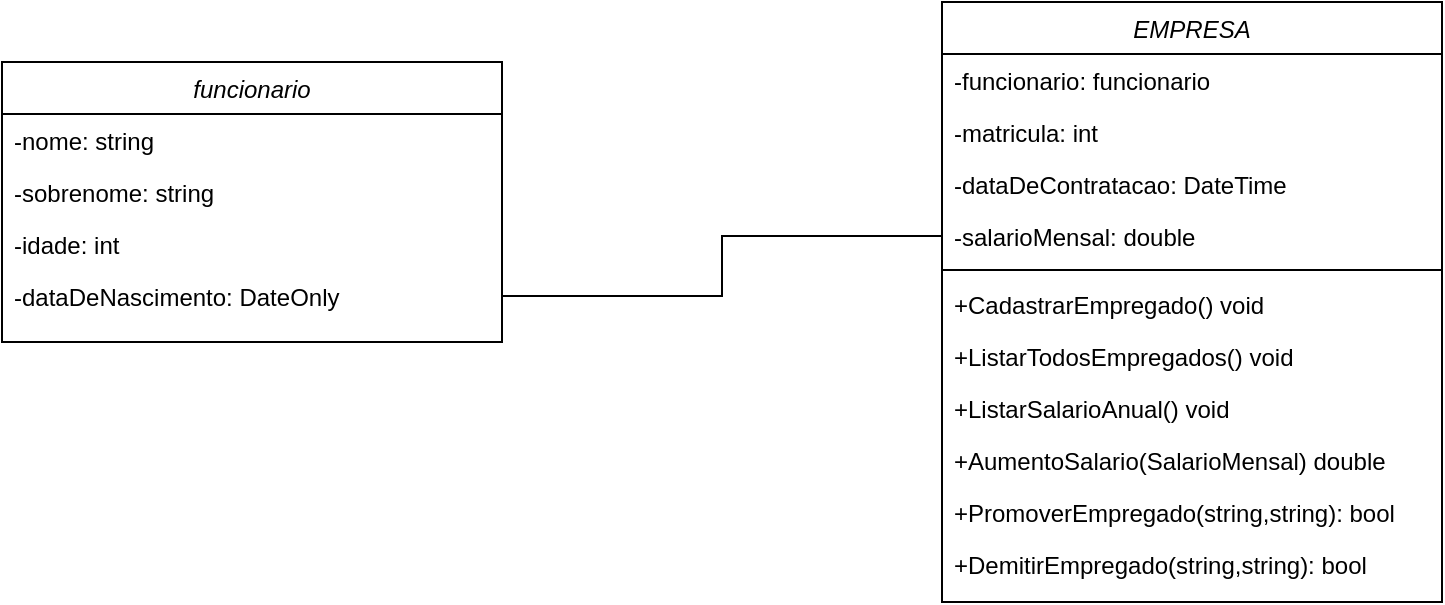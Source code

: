 <mxfile version="22.0.4" type="github">
  <diagram id="C5RBs43oDa-KdzZeNtuy" name="Page-1">
    <mxGraphModel dx="778" dy="522" grid="1" gridSize="10" guides="1" tooltips="1" connect="1" arrows="1" fold="1" page="1" pageScale="1" pageWidth="827" pageHeight="1169" math="0" shadow="0">
      <root>
        <mxCell id="WIyWlLk6GJQsqaUBKTNV-0" />
        <mxCell id="WIyWlLk6GJQsqaUBKTNV-1" parent="WIyWlLk6GJQsqaUBKTNV-0" />
        <mxCell id="0zaWkgmsqDVjbQXVcAwj-0" value="funcionario" style="swimlane;fontStyle=2;align=center;verticalAlign=top;childLayout=stackLayout;horizontal=1;startSize=26;horizontalStack=0;resizeParent=1;resizeLast=0;collapsible=1;marginBottom=0;rounded=0;shadow=0;strokeWidth=1;" parent="WIyWlLk6GJQsqaUBKTNV-1" vertex="1">
          <mxGeometry x="60" y="100" width="250" height="140" as="geometry">
            <mxRectangle x="230" y="140" width="160" height="26" as="alternateBounds" />
          </mxGeometry>
        </mxCell>
        <mxCell id="0zaWkgmsqDVjbQXVcAwj-1" value="-nome: string" style="text;align=left;verticalAlign=top;spacingLeft=4;spacingRight=4;overflow=hidden;rotatable=0;points=[[0,0.5],[1,0.5]];portConstraint=eastwest;" parent="0zaWkgmsqDVjbQXVcAwj-0" vertex="1">
          <mxGeometry y="26" width="250" height="26" as="geometry" />
        </mxCell>
        <mxCell id="0zaWkgmsqDVjbQXVcAwj-2" value="-sobrenome: string" style="text;align=left;verticalAlign=top;spacingLeft=4;spacingRight=4;overflow=hidden;rotatable=0;points=[[0,0.5],[1,0.5]];portConstraint=eastwest;" parent="0zaWkgmsqDVjbQXVcAwj-0" vertex="1">
          <mxGeometry y="52" width="250" height="26" as="geometry" />
        </mxCell>
        <mxCell id="0zaWkgmsqDVjbQXVcAwj-3" value="-idade: int" style="text;align=left;verticalAlign=top;spacingLeft=4;spacingRight=4;overflow=hidden;rotatable=0;points=[[0,0.5],[1,0.5]];portConstraint=eastwest;rounded=0;shadow=0;html=0;" parent="0zaWkgmsqDVjbQXVcAwj-0" vertex="1">
          <mxGeometry y="78" width="250" height="26" as="geometry" />
        </mxCell>
        <mxCell id="0zaWkgmsqDVjbQXVcAwj-11" value="-dataDeNascimento: DateOnly&#xa;" style="text;align=left;verticalAlign=top;spacingLeft=4;spacingRight=4;overflow=hidden;rotatable=0;points=[[0,0.5],[1,0.5]];portConstraint=eastwest;rounded=0;shadow=0;html=0;" parent="0zaWkgmsqDVjbQXVcAwj-0" vertex="1">
          <mxGeometry y="104" width="250" height="26" as="geometry" />
        </mxCell>
        <mxCell id="0zaWkgmsqDVjbQXVcAwj-14" value="EMPRESA" style="swimlane;fontStyle=2;align=center;verticalAlign=top;childLayout=stackLayout;horizontal=1;startSize=26;horizontalStack=0;resizeParent=1;resizeLast=0;collapsible=1;marginBottom=0;rounded=0;shadow=0;strokeWidth=1;" parent="WIyWlLk6GJQsqaUBKTNV-1" vertex="1">
          <mxGeometry x="530" y="70" width="250" height="300" as="geometry">
            <mxRectangle x="230" y="140" width="160" height="26" as="alternateBounds" />
          </mxGeometry>
        </mxCell>
        <mxCell id="0zaWkgmsqDVjbQXVcAwj-15" value="-funcionario: funcionario" style="text;align=left;verticalAlign=top;spacingLeft=4;spacingRight=4;overflow=hidden;rotatable=0;points=[[0,0.5],[1,0.5]];portConstraint=eastwest;" parent="0zaWkgmsqDVjbQXVcAwj-14" vertex="1">
          <mxGeometry y="26" width="250" height="26" as="geometry" />
        </mxCell>
        <mxCell id="0zaWkgmsqDVjbQXVcAwj-16" value="-matricula: int" style="text;align=left;verticalAlign=top;spacingLeft=4;spacingRight=4;overflow=hidden;rotatable=0;points=[[0,0.5],[1,0.5]];portConstraint=eastwest;rounded=0;shadow=0;html=0;" parent="0zaWkgmsqDVjbQXVcAwj-14" vertex="1">
          <mxGeometry y="52" width="250" height="26" as="geometry" />
        </mxCell>
        <mxCell id="0zaWkgmsqDVjbQXVcAwj-17" value="-dataDeContratacao: DateTime" style="text;align=left;verticalAlign=top;spacingLeft=4;spacingRight=4;overflow=hidden;rotatable=0;points=[[0,0.5],[1,0.5]];portConstraint=eastwest;rounded=0;shadow=0;html=0;" parent="0zaWkgmsqDVjbQXVcAwj-14" vertex="1">
          <mxGeometry y="78" width="250" height="26" as="geometry" />
        </mxCell>
        <mxCell id="0zaWkgmsqDVjbQXVcAwj-18" value="-salarioMensal: double" style="text;align=left;verticalAlign=top;spacingLeft=4;spacingRight=4;overflow=hidden;rotatable=0;points=[[0,0.5],[1,0.5]];portConstraint=eastwest;rounded=0;shadow=0;html=0;" parent="0zaWkgmsqDVjbQXVcAwj-14" vertex="1">
          <mxGeometry y="104" width="250" height="26" as="geometry" />
        </mxCell>
        <mxCell id="0zaWkgmsqDVjbQXVcAwj-19" value="" style="line;html=1;strokeWidth=1;align=left;verticalAlign=middle;spacingTop=-1;spacingLeft=3;spacingRight=3;rotatable=0;labelPosition=right;points=[];portConstraint=eastwest;" parent="0zaWkgmsqDVjbQXVcAwj-14" vertex="1">
          <mxGeometry y="130" width="250" height="8" as="geometry" />
        </mxCell>
        <mxCell id="0zaWkgmsqDVjbQXVcAwj-20" value="+CadastrarEmpregado() void" style="text;align=left;verticalAlign=top;spacingLeft=4;spacingRight=4;overflow=hidden;rotatable=0;points=[[0,0.5],[1,0.5]];portConstraint=eastwest;" parent="0zaWkgmsqDVjbQXVcAwj-14" vertex="1">
          <mxGeometry y="138" width="250" height="26" as="geometry" />
        </mxCell>
        <mxCell id="0zaWkgmsqDVjbQXVcAwj-21" value="+ListarTodosEmpregados() void" style="text;align=left;verticalAlign=top;spacingLeft=4;spacingRight=4;overflow=hidden;rotatable=0;points=[[0,0.5],[1,0.5]];portConstraint=eastwest;" parent="0zaWkgmsqDVjbQXVcAwj-14" vertex="1">
          <mxGeometry y="164" width="250" height="26" as="geometry" />
        </mxCell>
        <mxCell id="0zaWkgmsqDVjbQXVcAwj-22" value="+ListarSalarioAnual() void" style="text;align=left;verticalAlign=top;spacingLeft=4;spacingRight=4;overflow=hidden;rotatable=0;points=[[0,0.5],[1,0.5]];portConstraint=eastwest;" parent="0zaWkgmsqDVjbQXVcAwj-14" vertex="1">
          <mxGeometry y="190" width="250" height="26" as="geometry" />
        </mxCell>
        <mxCell id="0zaWkgmsqDVjbQXVcAwj-23" value="+AumentoSalario(SalarioMensal) double" style="text;align=left;verticalAlign=top;spacingLeft=4;spacingRight=4;overflow=hidden;rotatable=0;points=[[0,0.5],[1,0.5]];portConstraint=eastwest;" parent="0zaWkgmsqDVjbQXVcAwj-14" vertex="1">
          <mxGeometry y="216" width="250" height="26" as="geometry" />
        </mxCell>
        <mxCell id="0zaWkgmsqDVjbQXVcAwj-24" value="+PromoverEmpregado(string,string): bool" style="text;align=left;verticalAlign=top;spacingLeft=4;spacingRight=4;overflow=hidden;rotatable=0;points=[[0,0.5],[1,0.5]];portConstraint=eastwest;" parent="0zaWkgmsqDVjbQXVcAwj-14" vertex="1">
          <mxGeometry y="242" width="250" height="26" as="geometry" />
        </mxCell>
        <mxCell id="0zaWkgmsqDVjbQXVcAwj-25" value="+DemitirEmpregado(string,string): bool" style="text;align=left;verticalAlign=top;spacingLeft=4;spacingRight=4;overflow=hidden;rotatable=0;points=[[0,0.5],[1,0.5]];portConstraint=eastwest;" parent="0zaWkgmsqDVjbQXVcAwj-14" vertex="1">
          <mxGeometry y="268" width="250" height="26" as="geometry" />
        </mxCell>
        <mxCell id="0zaWkgmsqDVjbQXVcAwj-26" style="rounded=0;orthogonalLoop=1;jettySize=auto;html=1;exitX=0;exitY=0.5;exitDx=0;exitDy=0;strokeColor=default;endArrow=none;endFill=0;entryX=1;entryY=0.5;entryDx=0;entryDy=0;edgeStyle=orthogonalEdgeStyle;" parent="WIyWlLk6GJQsqaUBKTNV-1" source="0zaWkgmsqDVjbQXVcAwj-18" target="0zaWkgmsqDVjbQXVcAwj-11" edge="1">
          <mxGeometry relative="1" as="geometry">
            <mxPoint x="310" y="190" as="targetPoint" />
          </mxGeometry>
        </mxCell>
      </root>
    </mxGraphModel>
  </diagram>
</mxfile>
